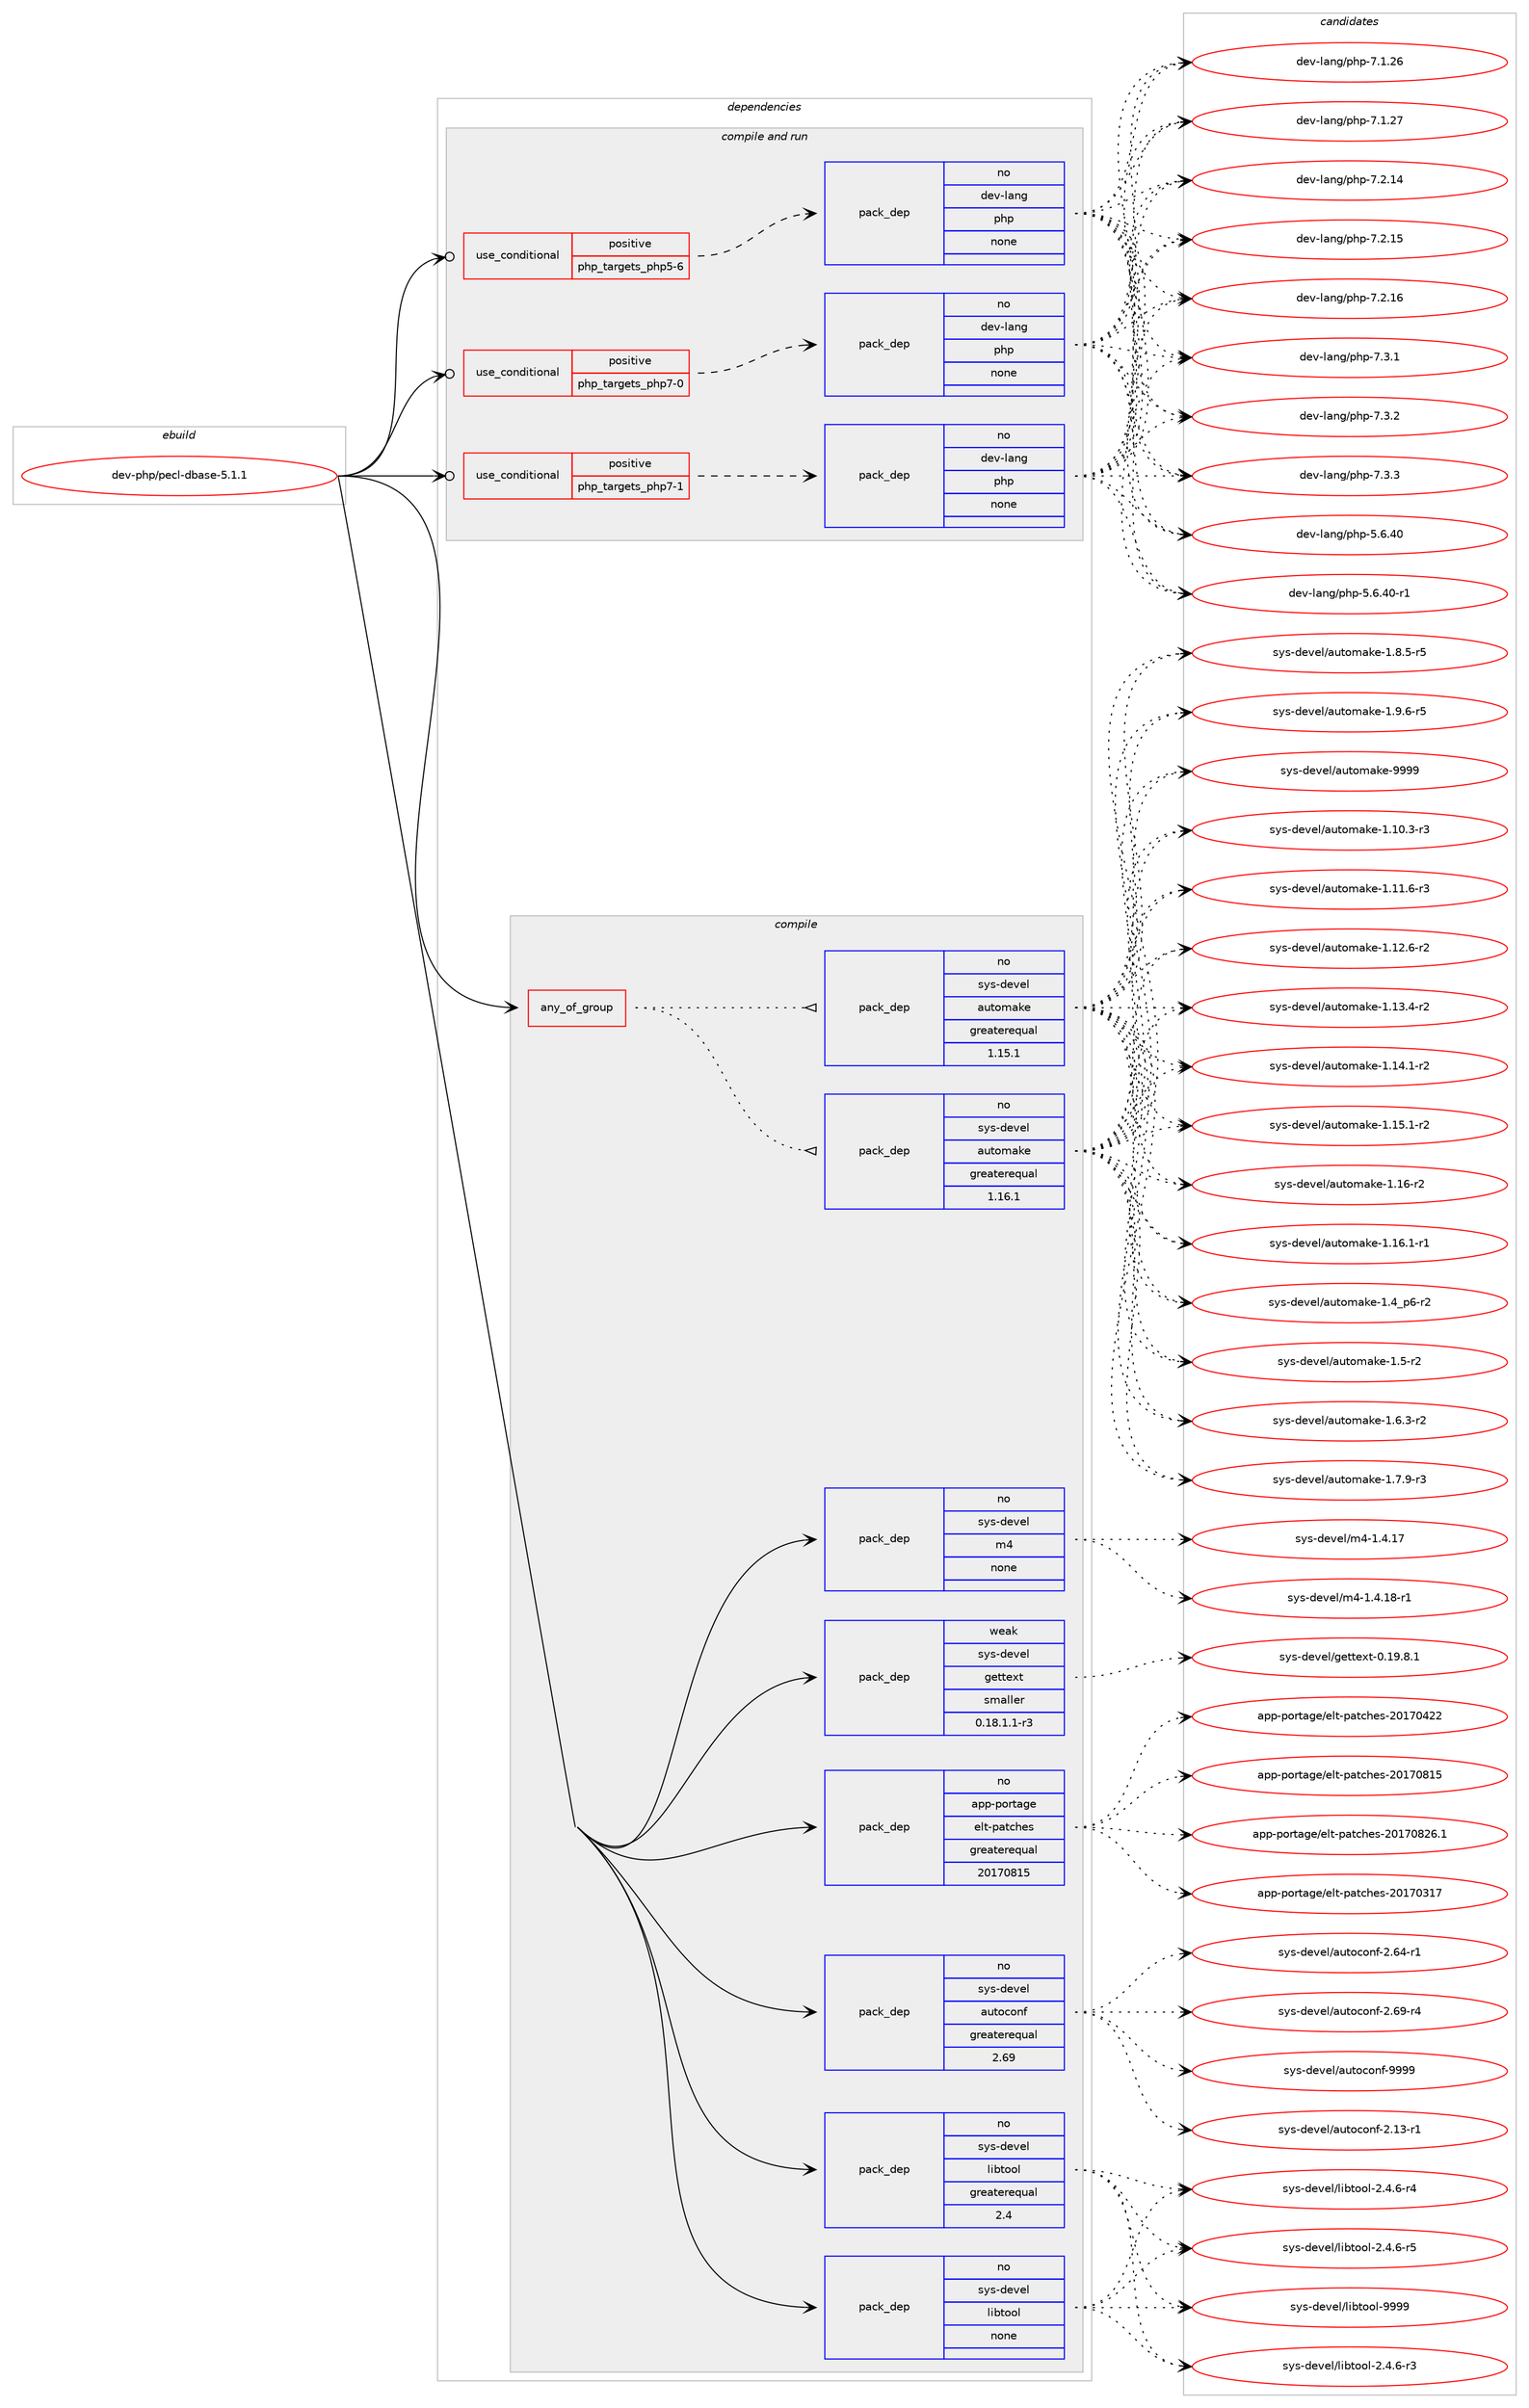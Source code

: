 digraph prolog {

# *************
# Graph options
# *************

newrank=true;
concentrate=true;
compound=true;
graph [rankdir=LR,fontname=Helvetica,fontsize=10,ranksep=1.5];#, ranksep=2.5, nodesep=0.2];
edge  [arrowhead=vee];
node  [fontname=Helvetica,fontsize=10];

# **********
# The ebuild
# **********

subgraph cluster_leftcol {
color=gray;
rank=same;
label=<<i>ebuild</i>>;
id [label="dev-php/pecl-dbase-5.1.1", color=red, width=4, href="../dev-php/pecl-dbase-5.1.1.svg"];
}

# ****************
# The dependencies
# ****************

subgraph cluster_midcol {
color=gray;
label=<<i>dependencies</i>>;
subgraph cluster_compile {
fillcolor="#eeeeee";
style=filled;
label=<<i>compile</i>>;
subgraph any22537 {
dependency1393466 [label=<<TABLE BORDER="0" CELLBORDER="1" CELLSPACING="0" CELLPADDING="4"><TR><TD CELLPADDING="10">any_of_group</TD></TR></TABLE>>, shape=none, color=red];subgraph pack1000940 {
dependency1393467 [label=<<TABLE BORDER="0" CELLBORDER="1" CELLSPACING="0" CELLPADDING="4" WIDTH="220"><TR><TD ROWSPAN="6" CELLPADDING="30">pack_dep</TD></TR><TR><TD WIDTH="110">no</TD></TR><TR><TD>sys-devel</TD></TR><TR><TD>automake</TD></TR><TR><TD>greaterequal</TD></TR><TR><TD>1.16.1</TD></TR></TABLE>>, shape=none, color=blue];
}
dependency1393466:e -> dependency1393467:w [weight=20,style="dotted",arrowhead="oinv"];
subgraph pack1000941 {
dependency1393468 [label=<<TABLE BORDER="0" CELLBORDER="1" CELLSPACING="0" CELLPADDING="4" WIDTH="220"><TR><TD ROWSPAN="6" CELLPADDING="30">pack_dep</TD></TR><TR><TD WIDTH="110">no</TD></TR><TR><TD>sys-devel</TD></TR><TR><TD>automake</TD></TR><TR><TD>greaterequal</TD></TR><TR><TD>1.15.1</TD></TR></TABLE>>, shape=none, color=blue];
}
dependency1393466:e -> dependency1393468:w [weight=20,style="dotted",arrowhead="oinv"];
}
id:e -> dependency1393466:w [weight=20,style="solid",arrowhead="vee"];
subgraph pack1000942 {
dependency1393469 [label=<<TABLE BORDER="0" CELLBORDER="1" CELLSPACING="0" CELLPADDING="4" WIDTH="220"><TR><TD ROWSPAN="6" CELLPADDING="30">pack_dep</TD></TR><TR><TD WIDTH="110">no</TD></TR><TR><TD>app-portage</TD></TR><TR><TD>elt-patches</TD></TR><TR><TD>greaterequal</TD></TR><TR><TD>20170815</TD></TR></TABLE>>, shape=none, color=blue];
}
id:e -> dependency1393469:w [weight=20,style="solid",arrowhead="vee"];
subgraph pack1000943 {
dependency1393470 [label=<<TABLE BORDER="0" CELLBORDER="1" CELLSPACING="0" CELLPADDING="4" WIDTH="220"><TR><TD ROWSPAN="6" CELLPADDING="30">pack_dep</TD></TR><TR><TD WIDTH="110">no</TD></TR><TR><TD>sys-devel</TD></TR><TR><TD>autoconf</TD></TR><TR><TD>greaterequal</TD></TR><TR><TD>2.69</TD></TR></TABLE>>, shape=none, color=blue];
}
id:e -> dependency1393470:w [weight=20,style="solid",arrowhead="vee"];
subgraph pack1000944 {
dependency1393471 [label=<<TABLE BORDER="0" CELLBORDER="1" CELLSPACING="0" CELLPADDING="4" WIDTH="220"><TR><TD ROWSPAN="6" CELLPADDING="30">pack_dep</TD></TR><TR><TD WIDTH="110">no</TD></TR><TR><TD>sys-devel</TD></TR><TR><TD>libtool</TD></TR><TR><TD>greaterequal</TD></TR><TR><TD>2.4</TD></TR></TABLE>>, shape=none, color=blue];
}
id:e -> dependency1393471:w [weight=20,style="solid",arrowhead="vee"];
subgraph pack1000945 {
dependency1393472 [label=<<TABLE BORDER="0" CELLBORDER="1" CELLSPACING="0" CELLPADDING="4" WIDTH="220"><TR><TD ROWSPAN="6" CELLPADDING="30">pack_dep</TD></TR><TR><TD WIDTH="110">no</TD></TR><TR><TD>sys-devel</TD></TR><TR><TD>libtool</TD></TR><TR><TD>none</TD></TR><TR><TD></TD></TR></TABLE>>, shape=none, color=blue];
}
id:e -> dependency1393472:w [weight=20,style="solid",arrowhead="vee"];
subgraph pack1000946 {
dependency1393473 [label=<<TABLE BORDER="0" CELLBORDER="1" CELLSPACING="0" CELLPADDING="4" WIDTH="220"><TR><TD ROWSPAN="6" CELLPADDING="30">pack_dep</TD></TR><TR><TD WIDTH="110">no</TD></TR><TR><TD>sys-devel</TD></TR><TR><TD>m4</TD></TR><TR><TD>none</TD></TR><TR><TD></TD></TR></TABLE>>, shape=none, color=blue];
}
id:e -> dependency1393473:w [weight=20,style="solid",arrowhead="vee"];
subgraph pack1000947 {
dependency1393474 [label=<<TABLE BORDER="0" CELLBORDER="1" CELLSPACING="0" CELLPADDING="4" WIDTH="220"><TR><TD ROWSPAN="6" CELLPADDING="30">pack_dep</TD></TR><TR><TD WIDTH="110">weak</TD></TR><TR><TD>sys-devel</TD></TR><TR><TD>gettext</TD></TR><TR><TD>smaller</TD></TR><TR><TD>0.18.1.1-r3</TD></TR></TABLE>>, shape=none, color=blue];
}
id:e -> dependency1393474:w [weight=20,style="solid",arrowhead="vee"];
}
subgraph cluster_compileandrun {
fillcolor="#eeeeee";
style=filled;
label=<<i>compile and run</i>>;
subgraph cond369424 {
dependency1393475 [label=<<TABLE BORDER="0" CELLBORDER="1" CELLSPACING="0" CELLPADDING="4"><TR><TD ROWSPAN="3" CELLPADDING="10">use_conditional</TD></TR><TR><TD>positive</TD></TR><TR><TD>php_targets_php5-6</TD></TR></TABLE>>, shape=none, color=red];
subgraph pack1000948 {
dependency1393476 [label=<<TABLE BORDER="0" CELLBORDER="1" CELLSPACING="0" CELLPADDING="4" WIDTH="220"><TR><TD ROWSPAN="6" CELLPADDING="30">pack_dep</TD></TR><TR><TD WIDTH="110">no</TD></TR><TR><TD>dev-lang</TD></TR><TR><TD>php</TD></TR><TR><TD>none</TD></TR><TR><TD></TD></TR></TABLE>>, shape=none, color=blue];
}
dependency1393475:e -> dependency1393476:w [weight=20,style="dashed",arrowhead="vee"];
}
id:e -> dependency1393475:w [weight=20,style="solid",arrowhead="odotvee"];
subgraph cond369425 {
dependency1393477 [label=<<TABLE BORDER="0" CELLBORDER="1" CELLSPACING="0" CELLPADDING="4"><TR><TD ROWSPAN="3" CELLPADDING="10">use_conditional</TD></TR><TR><TD>positive</TD></TR><TR><TD>php_targets_php7-0</TD></TR></TABLE>>, shape=none, color=red];
subgraph pack1000949 {
dependency1393478 [label=<<TABLE BORDER="0" CELLBORDER="1" CELLSPACING="0" CELLPADDING="4" WIDTH="220"><TR><TD ROWSPAN="6" CELLPADDING="30">pack_dep</TD></TR><TR><TD WIDTH="110">no</TD></TR><TR><TD>dev-lang</TD></TR><TR><TD>php</TD></TR><TR><TD>none</TD></TR><TR><TD></TD></TR></TABLE>>, shape=none, color=blue];
}
dependency1393477:e -> dependency1393478:w [weight=20,style="dashed",arrowhead="vee"];
}
id:e -> dependency1393477:w [weight=20,style="solid",arrowhead="odotvee"];
subgraph cond369426 {
dependency1393479 [label=<<TABLE BORDER="0" CELLBORDER="1" CELLSPACING="0" CELLPADDING="4"><TR><TD ROWSPAN="3" CELLPADDING="10">use_conditional</TD></TR><TR><TD>positive</TD></TR><TR><TD>php_targets_php7-1</TD></TR></TABLE>>, shape=none, color=red];
subgraph pack1000950 {
dependency1393480 [label=<<TABLE BORDER="0" CELLBORDER="1" CELLSPACING="0" CELLPADDING="4" WIDTH="220"><TR><TD ROWSPAN="6" CELLPADDING="30">pack_dep</TD></TR><TR><TD WIDTH="110">no</TD></TR><TR><TD>dev-lang</TD></TR><TR><TD>php</TD></TR><TR><TD>none</TD></TR><TR><TD></TD></TR></TABLE>>, shape=none, color=blue];
}
dependency1393479:e -> dependency1393480:w [weight=20,style="dashed",arrowhead="vee"];
}
id:e -> dependency1393479:w [weight=20,style="solid",arrowhead="odotvee"];
}
subgraph cluster_run {
fillcolor="#eeeeee";
style=filled;
label=<<i>run</i>>;
}
}

# **************
# The candidates
# **************

subgraph cluster_choices {
rank=same;
color=gray;
label=<<i>candidates</i>>;

subgraph choice1000940 {
color=black;
nodesep=1;
choice11512111545100101118101108479711711611110997107101454946494846514511451 [label="sys-devel/automake-1.10.3-r3", color=red, width=4,href="../sys-devel/automake-1.10.3-r3.svg"];
choice11512111545100101118101108479711711611110997107101454946494946544511451 [label="sys-devel/automake-1.11.6-r3", color=red, width=4,href="../sys-devel/automake-1.11.6-r3.svg"];
choice11512111545100101118101108479711711611110997107101454946495046544511450 [label="sys-devel/automake-1.12.6-r2", color=red, width=4,href="../sys-devel/automake-1.12.6-r2.svg"];
choice11512111545100101118101108479711711611110997107101454946495146524511450 [label="sys-devel/automake-1.13.4-r2", color=red, width=4,href="../sys-devel/automake-1.13.4-r2.svg"];
choice11512111545100101118101108479711711611110997107101454946495246494511450 [label="sys-devel/automake-1.14.1-r2", color=red, width=4,href="../sys-devel/automake-1.14.1-r2.svg"];
choice11512111545100101118101108479711711611110997107101454946495346494511450 [label="sys-devel/automake-1.15.1-r2", color=red, width=4,href="../sys-devel/automake-1.15.1-r2.svg"];
choice1151211154510010111810110847971171161111099710710145494649544511450 [label="sys-devel/automake-1.16-r2", color=red, width=4,href="../sys-devel/automake-1.16-r2.svg"];
choice11512111545100101118101108479711711611110997107101454946495446494511449 [label="sys-devel/automake-1.16.1-r1", color=red, width=4,href="../sys-devel/automake-1.16.1-r1.svg"];
choice115121115451001011181011084797117116111109971071014549465295112544511450 [label="sys-devel/automake-1.4_p6-r2", color=red, width=4,href="../sys-devel/automake-1.4_p6-r2.svg"];
choice11512111545100101118101108479711711611110997107101454946534511450 [label="sys-devel/automake-1.5-r2", color=red, width=4,href="../sys-devel/automake-1.5-r2.svg"];
choice115121115451001011181011084797117116111109971071014549465446514511450 [label="sys-devel/automake-1.6.3-r2", color=red, width=4,href="../sys-devel/automake-1.6.3-r2.svg"];
choice115121115451001011181011084797117116111109971071014549465546574511451 [label="sys-devel/automake-1.7.9-r3", color=red, width=4,href="../sys-devel/automake-1.7.9-r3.svg"];
choice115121115451001011181011084797117116111109971071014549465646534511453 [label="sys-devel/automake-1.8.5-r5", color=red, width=4,href="../sys-devel/automake-1.8.5-r5.svg"];
choice115121115451001011181011084797117116111109971071014549465746544511453 [label="sys-devel/automake-1.9.6-r5", color=red, width=4,href="../sys-devel/automake-1.9.6-r5.svg"];
choice115121115451001011181011084797117116111109971071014557575757 [label="sys-devel/automake-9999", color=red, width=4,href="../sys-devel/automake-9999.svg"];
dependency1393467:e -> choice11512111545100101118101108479711711611110997107101454946494846514511451:w [style=dotted,weight="100"];
dependency1393467:e -> choice11512111545100101118101108479711711611110997107101454946494946544511451:w [style=dotted,weight="100"];
dependency1393467:e -> choice11512111545100101118101108479711711611110997107101454946495046544511450:w [style=dotted,weight="100"];
dependency1393467:e -> choice11512111545100101118101108479711711611110997107101454946495146524511450:w [style=dotted,weight="100"];
dependency1393467:e -> choice11512111545100101118101108479711711611110997107101454946495246494511450:w [style=dotted,weight="100"];
dependency1393467:e -> choice11512111545100101118101108479711711611110997107101454946495346494511450:w [style=dotted,weight="100"];
dependency1393467:e -> choice1151211154510010111810110847971171161111099710710145494649544511450:w [style=dotted,weight="100"];
dependency1393467:e -> choice11512111545100101118101108479711711611110997107101454946495446494511449:w [style=dotted,weight="100"];
dependency1393467:e -> choice115121115451001011181011084797117116111109971071014549465295112544511450:w [style=dotted,weight="100"];
dependency1393467:e -> choice11512111545100101118101108479711711611110997107101454946534511450:w [style=dotted,weight="100"];
dependency1393467:e -> choice115121115451001011181011084797117116111109971071014549465446514511450:w [style=dotted,weight="100"];
dependency1393467:e -> choice115121115451001011181011084797117116111109971071014549465546574511451:w [style=dotted,weight="100"];
dependency1393467:e -> choice115121115451001011181011084797117116111109971071014549465646534511453:w [style=dotted,weight="100"];
dependency1393467:e -> choice115121115451001011181011084797117116111109971071014549465746544511453:w [style=dotted,weight="100"];
dependency1393467:e -> choice115121115451001011181011084797117116111109971071014557575757:w [style=dotted,weight="100"];
}
subgraph choice1000941 {
color=black;
nodesep=1;
choice11512111545100101118101108479711711611110997107101454946494846514511451 [label="sys-devel/automake-1.10.3-r3", color=red, width=4,href="../sys-devel/automake-1.10.3-r3.svg"];
choice11512111545100101118101108479711711611110997107101454946494946544511451 [label="sys-devel/automake-1.11.6-r3", color=red, width=4,href="../sys-devel/automake-1.11.6-r3.svg"];
choice11512111545100101118101108479711711611110997107101454946495046544511450 [label="sys-devel/automake-1.12.6-r2", color=red, width=4,href="../sys-devel/automake-1.12.6-r2.svg"];
choice11512111545100101118101108479711711611110997107101454946495146524511450 [label="sys-devel/automake-1.13.4-r2", color=red, width=4,href="../sys-devel/automake-1.13.4-r2.svg"];
choice11512111545100101118101108479711711611110997107101454946495246494511450 [label="sys-devel/automake-1.14.1-r2", color=red, width=4,href="../sys-devel/automake-1.14.1-r2.svg"];
choice11512111545100101118101108479711711611110997107101454946495346494511450 [label="sys-devel/automake-1.15.1-r2", color=red, width=4,href="../sys-devel/automake-1.15.1-r2.svg"];
choice1151211154510010111810110847971171161111099710710145494649544511450 [label="sys-devel/automake-1.16-r2", color=red, width=4,href="../sys-devel/automake-1.16-r2.svg"];
choice11512111545100101118101108479711711611110997107101454946495446494511449 [label="sys-devel/automake-1.16.1-r1", color=red, width=4,href="../sys-devel/automake-1.16.1-r1.svg"];
choice115121115451001011181011084797117116111109971071014549465295112544511450 [label="sys-devel/automake-1.4_p6-r2", color=red, width=4,href="../sys-devel/automake-1.4_p6-r2.svg"];
choice11512111545100101118101108479711711611110997107101454946534511450 [label="sys-devel/automake-1.5-r2", color=red, width=4,href="../sys-devel/automake-1.5-r2.svg"];
choice115121115451001011181011084797117116111109971071014549465446514511450 [label="sys-devel/automake-1.6.3-r2", color=red, width=4,href="../sys-devel/automake-1.6.3-r2.svg"];
choice115121115451001011181011084797117116111109971071014549465546574511451 [label="sys-devel/automake-1.7.9-r3", color=red, width=4,href="../sys-devel/automake-1.7.9-r3.svg"];
choice115121115451001011181011084797117116111109971071014549465646534511453 [label="sys-devel/automake-1.8.5-r5", color=red, width=4,href="../sys-devel/automake-1.8.5-r5.svg"];
choice115121115451001011181011084797117116111109971071014549465746544511453 [label="sys-devel/automake-1.9.6-r5", color=red, width=4,href="../sys-devel/automake-1.9.6-r5.svg"];
choice115121115451001011181011084797117116111109971071014557575757 [label="sys-devel/automake-9999", color=red, width=4,href="../sys-devel/automake-9999.svg"];
dependency1393468:e -> choice11512111545100101118101108479711711611110997107101454946494846514511451:w [style=dotted,weight="100"];
dependency1393468:e -> choice11512111545100101118101108479711711611110997107101454946494946544511451:w [style=dotted,weight="100"];
dependency1393468:e -> choice11512111545100101118101108479711711611110997107101454946495046544511450:w [style=dotted,weight="100"];
dependency1393468:e -> choice11512111545100101118101108479711711611110997107101454946495146524511450:w [style=dotted,weight="100"];
dependency1393468:e -> choice11512111545100101118101108479711711611110997107101454946495246494511450:w [style=dotted,weight="100"];
dependency1393468:e -> choice11512111545100101118101108479711711611110997107101454946495346494511450:w [style=dotted,weight="100"];
dependency1393468:e -> choice1151211154510010111810110847971171161111099710710145494649544511450:w [style=dotted,weight="100"];
dependency1393468:e -> choice11512111545100101118101108479711711611110997107101454946495446494511449:w [style=dotted,weight="100"];
dependency1393468:e -> choice115121115451001011181011084797117116111109971071014549465295112544511450:w [style=dotted,weight="100"];
dependency1393468:e -> choice11512111545100101118101108479711711611110997107101454946534511450:w [style=dotted,weight="100"];
dependency1393468:e -> choice115121115451001011181011084797117116111109971071014549465446514511450:w [style=dotted,weight="100"];
dependency1393468:e -> choice115121115451001011181011084797117116111109971071014549465546574511451:w [style=dotted,weight="100"];
dependency1393468:e -> choice115121115451001011181011084797117116111109971071014549465646534511453:w [style=dotted,weight="100"];
dependency1393468:e -> choice115121115451001011181011084797117116111109971071014549465746544511453:w [style=dotted,weight="100"];
dependency1393468:e -> choice115121115451001011181011084797117116111109971071014557575757:w [style=dotted,weight="100"];
}
subgraph choice1000942 {
color=black;
nodesep=1;
choice97112112451121111141169710310147101108116451129711699104101115455048495548514955 [label="app-portage/elt-patches-20170317", color=red, width=4,href="../app-portage/elt-patches-20170317.svg"];
choice97112112451121111141169710310147101108116451129711699104101115455048495548525050 [label="app-portage/elt-patches-20170422", color=red, width=4,href="../app-portage/elt-patches-20170422.svg"];
choice97112112451121111141169710310147101108116451129711699104101115455048495548564953 [label="app-portage/elt-patches-20170815", color=red, width=4,href="../app-portage/elt-patches-20170815.svg"];
choice971121124511211111411697103101471011081164511297116991041011154550484955485650544649 [label="app-portage/elt-patches-20170826.1", color=red, width=4,href="../app-portage/elt-patches-20170826.1.svg"];
dependency1393469:e -> choice97112112451121111141169710310147101108116451129711699104101115455048495548514955:w [style=dotted,weight="100"];
dependency1393469:e -> choice97112112451121111141169710310147101108116451129711699104101115455048495548525050:w [style=dotted,weight="100"];
dependency1393469:e -> choice97112112451121111141169710310147101108116451129711699104101115455048495548564953:w [style=dotted,weight="100"];
dependency1393469:e -> choice971121124511211111411697103101471011081164511297116991041011154550484955485650544649:w [style=dotted,weight="100"];
}
subgraph choice1000943 {
color=black;
nodesep=1;
choice1151211154510010111810110847971171161119911111010245504649514511449 [label="sys-devel/autoconf-2.13-r1", color=red, width=4,href="../sys-devel/autoconf-2.13-r1.svg"];
choice1151211154510010111810110847971171161119911111010245504654524511449 [label="sys-devel/autoconf-2.64-r1", color=red, width=4,href="../sys-devel/autoconf-2.64-r1.svg"];
choice1151211154510010111810110847971171161119911111010245504654574511452 [label="sys-devel/autoconf-2.69-r4", color=red, width=4,href="../sys-devel/autoconf-2.69-r4.svg"];
choice115121115451001011181011084797117116111991111101024557575757 [label="sys-devel/autoconf-9999", color=red, width=4,href="../sys-devel/autoconf-9999.svg"];
dependency1393470:e -> choice1151211154510010111810110847971171161119911111010245504649514511449:w [style=dotted,weight="100"];
dependency1393470:e -> choice1151211154510010111810110847971171161119911111010245504654524511449:w [style=dotted,weight="100"];
dependency1393470:e -> choice1151211154510010111810110847971171161119911111010245504654574511452:w [style=dotted,weight="100"];
dependency1393470:e -> choice115121115451001011181011084797117116111991111101024557575757:w [style=dotted,weight="100"];
}
subgraph choice1000944 {
color=black;
nodesep=1;
choice1151211154510010111810110847108105981161111111084550465246544511451 [label="sys-devel/libtool-2.4.6-r3", color=red, width=4,href="../sys-devel/libtool-2.4.6-r3.svg"];
choice1151211154510010111810110847108105981161111111084550465246544511452 [label="sys-devel/libtool-2.4.6-r4", color=red, width=4,href="../sys-devel/libtool-2.4.6-r4.svg"];
choice1151211154510010111810110847108105981161111111084550465246544511453 [label="sys-devel/libtool-2.4.6-r5", color=red, width=4,href="../sys-devel/libtool-2.4.6-r5.svg"];
choice1151211154510010111810110847108105981161111111084557575757 [label="sys-devel/libtool-9999", color=red, width=4,href="../sys-devel/libtool-9999.svg"];
dependency1393471:e -> choice1151211154510010111810110847108105981161111111084550465246544511451:w [style=dotted,weight="100"];
dependency1393471:e -> choice1151211154510010111810110847108105981161111111084550465246544511452:w [style=dotted,weight="100"];
dependency1393471:e -> choice1151211154510010111810110847108105981161111111084550465246544511453:w [style=dotted,weight="100"];
dependency1393471:e -> choice1151211154510010111810110847108105981161111111084557575757:w [style=dotted,weight="100"];
}
subgraph choice1000945 {
color=black;
nodesep=1;
choice1151211154510010111810110847108105981161111111084550465246544511451 [label="sys-devel/libtool-2.4.6-r3", color=red, width=4,href="../sys-devel/libtool-2.4.6-r3.svg"];
choice1151211154510010111810110847108105981161111111084550465246544511452 [label="sys-devel/libtool-2.4.6-r4", color=red, width=4,href="../sys-devel/libtool-2.4.6-r4.svg"];
choice1151211154510010111810110847108105981161111111084550465246544511453 [label="sys-devel/libtool-2.4.6-r5", color=red, width=4,href="../sys-devel/libtool-2.4.6-r5.svg"];
choice1151211154510010111810110847108105981161111111084557575757 [label="sys-devel/libtool-9999", color=red, width=4,href="../sys-devel/libtool-9999.svg"];
dependency1393472:e -> choice1151211154510010111810110847108105981161111111084550465246544511451:w [style=dotted,weight="100"];
dependency1393472:e -> choice1151211154510010111810110847108105981161111111084550465246544511452:w [style=dotted,weight="100"];
dependency1393472:e -> choice1151211154510010111810110847108105981161111111084550465246544511453:w [style=dotted,weight="100"];
dependency1393472:e -> choice1151211154510010111810110847108105981161111111084557575757:w [style=dotted,weight="100"];
}
subgraph choice1000946 {
color=black;
nodesep=1;
choice11512111545100101118101108471095245494652464955 [label="sys-devel/m4-1.4.17", color=red, width=4,href="../sys-devel/m4-1.4.17.svg"];
choice115121115451001011181011084710952454946524649564511449 [label="sys-devel/m4-1.4.18-r1", color=red, width=4,href="../sys-devel/m4-1.4.18-r1.svg"];
dependency1393473:e -> choice11512111545100101118101108471095245494652464955:w [style=dotted,weight="100"];
dependency1393473:e -> choice115121115451001011181011084710952454946524649564511449:w [style=dotted,weight="100"];
}
subgraph choice1000947 {
color=black;
nodesep=1;
choice1151211154510010111810110847103101116116101120116454846495746564649 [label="sys-devel/gettext-0.19.8.1", color=red, width=4,href="../sys-devel/gettext-0.19.8.1.svg"];
dependency1393474:e -> choice1151211154510010111810110847103101116116101120116454846495746564649:w [style=dotted,weight="100"];
}
subgraph choice1000948 {
color=black;
nodesep=1;
choice10010111845108971101034711210411245534654465248 [label="dev-lang/php-5.6.40", color=red, width=4,href="../dev-lang/php-5.6.40.svg"];
choice100101118451089711010347112104112455346544652484511449 [label="dev-lang/php-5.6.40-r1", color=red, width=4,href="../dev-lang/php-5.6.40-r1.svg"];
choice10010111845108971101034711210411245554649465054 [label="dev-lang/php-7.1.26", color=red, width=4,href="../dev-lang/php-7.1.26.svg"];
choice10010111845108971101034711210411245554649465055 [label="dev-lang/php-7.1.27", color=red, width=4,href="../dev-lang/php-7.1.27.svg"];
choice10010111845108971101034711210411245554650464952 [label="dev-lang/php-7.2.14", color=red, width=4,href="../dev-lang/php-7.2.14.svg"];
choice10010111845108971101034711210411245554650464953 [label="dev-lang/php-7.2.15", color=red, width=4,href="../dev-lang/php-7.2.15.svg"];
choice10010111845108971101034711210411245554650464954 [label="dev-lang/php-7.2.16", color=red, width=4,href="../dev-lang/php-7.2.16.svg"];
choice100101118451089711010347112104112455546514649 [label="dev-lang/php-7.3.1", color=red, width=4,href="../dev-lang/php-7.3.1.svg"];
choice100101118451089711010347112104112455546514650 [label="dev-lang/php-7.3.2", color=red, width=4,href="../dev-lang/php-7.3.2.svg"];
choice100101118451089711010347112104112455546514651 [label="dev-lang/php-7.3.3", color=red, width=4,href="../dev-lang/php-7.3.3.svg"];
dependency1393476:e -> choice10010111845108971101034711210411245534654465248:w [style=dotted,weight="100"];
dependency1393476:e -> choice100101118451089711010347112104112455346544652484511449:w [style=dotted,weight="100"];
dependency1393476:e -> choice10010111845108971101034711210411245554649465054:w [style=dotted,weight="100"];
dependency1393476:e -> choice10010111845108971101034711210411245554649465055:w [style=dotted,weight="100"];
dependency1393476:e -> choice10010111845108971101034711210411245554650464952:w [style=dotted,weight="100"];
dependency1393476:e -> choice10010111845108971101034711210411245554650464953:w [style=dotted,weight="100"];
dependency1393476:e -> choice10010111845108971101034711210411245554650464954:w [style=dotted,weight="100"];
dependency1393476:e -> choice100101118451089711010347112104112455546514649:w [style=dotted,weight="100"];
dependency1393476:e -> choice100101118451089711010347112104112455546514650:w [style=dotted,weight="100"];
dependency1393476:e -> choice100101118451089711010347112104112455546514651:w [style=dotted,weight="100"];
}
subgraph choice1000949 {
color=black;
nodesep=1;
choice10010111845108971101034711210411245534654465248 [label="dev-lang/php-5.6.40", color=red, width=4,href="../dev-lang/php-5.6.40.svg"];
choice100101118451089711010347112104112455346544652484511449 [label="dev-lang/php-5.6.40-r1", color=red, width=4,href="../dev-lang/php-5.6.40-r1.svg"];
choice10010111845108971101034711210411245554649465054 [label="dev-lang/php-7.1.26", color=red, width=4,href="../dev-lang/php-7.1.26.svg"];
choice10010111845108971101034711210411245554649465055 [label="dev-lang/php-7.1.27", color=red, width=4,href="../dev-lang/php-7.1.27.svg"];
choice10010111845108971101034711210411245554650464952 [label="dev-lang/php-7.2.14", color=red, width=4,href="../dev-lang/php-7.2.14.svg"];
choice10010111845108971101034711210411245554650464953 [label="dev-lang/php-7.2.15", color=red, width=4,href="../dev-lang/php-7.2.15.svg"];
choice10010111845108971101034711210411245554650464954 [label="dev-lang/php-7.2.16", color=red, width=4,href="../dev-lang/php-7.2.16.svg"];
choice100101118451089711010347112104112455546514649 [label="dev-lang/php-7.3.1", color=red, width=4,href="../dev-lang/php-7.3.1.svg"];
choice100101118451089711010347112104112455546514650 [label="dev-lang/php-7.3.2", color=red, width=4,href="../dev-lang/php-7.3.2.svg"];
choice100101118451089711010347112104112455546514651 [label="dev-lang/php-7.3.3", color=red, width=4,href="../dev-lang/php-7.3.3.svg"];
dependency1393478:e -> choice10010111845108971101034711210411245534654465248:w [style=dotted,weight="100"];
dependency1393478:e -> choice100101118451089711010347112104112455346544652484511449:w [style=dotted,weight="100"];
dependency1393478:e -> choice10010111845108971101034711210411245554649465054:w [style=dotted,weight="100"];
dependency1393478:e -> choice10010111845108971101034711210411245554649465055:w [style=dotted,weight="100"];
dependency1393478:e -> choice10010111845108971101034711210411245554650464952:w [style=dotted,weight="100"];
dependency1393478:e -> choice10010111845108971101034711210411245554650464953:w [style=dotted,weight="100"];
dependency1393478:e -> choice10010111845108971101034711210411245554650464954:w [style=dotted,weight="100"];
dependency1393478:e -> choice100101118451089711010347112104112455546514649:w [style=dotted,weight="100"];
dependency1393478:e -> choice100101118451089711010347112104112455546514650:w [style=dotted,weight="100"];
dependency1393478:e -> choice100101118451089711010347112104112455546514651:w [style=dotted,weight="100"];
}
subgraph choice1000950 {
color=black;
nodesep=1;
choice10010111845108971101034711210411245534654465248 [label="dev-lang/php-5.6.40", color=red, width=4,href="../dev-lang/php-5.6.40.svg"];
choice100101118451089711010347112104112455346544652484511449 [label="dev-lang/php-5.6.40-r1", color=red, width=4,href="../dev-lang/php-5.6.40-r1.svg"];
choice10010111845108971101034711210411245554649465054 [label="dev-lang/php-7.1.26", color=red, width=4,href="../dev-lang/php-7.1.26.svg"];
choice10010111845108971101034711210411245554649465055 [label="dev-lang/php-7.1.27", color=red, width=4,href="../dev-lang/php-7.1.27.svg"];
choice10010111845108971101034711210411245554650464952 [label="dev-lang/php-7.2.14", color=red, width=4,href="../dev-lang/php-7.2.14.svg"];
choice10010111845108971101034711210411245554650464953 [label="dev-lang/php-7.2.15", color=red, width=4,href="../dev-lang/php-7.2.15.svg"];
choice10010111845108971101034711210411245554650464954 [label="dev-lang/php-7.2.16", color=red, width=4,href="../dev-lang/php-7.2.16.svg"];
choice100101118451089711010347112104112455546514649 [label="dev-lang/php-7.3.1", color=red, width=4,href="../dev-lang/php-7.3.1.svg"];
choice100101118451089711010347112104112455546514650 [label="dev-lang/php-7.3.2", color=red, width=4,href="../dev-lang/php-7.3.2.svg"];
choice100101118451089711010347112104112455546514651 [label="dev-lang/php-7.3.3", color=red, width=4,href="../dev-lang/php-7.3.3.svg"];
dependency1393480:e -> choice10010111845108971101034711210411245534654465248:w [style=dotted,weight="100"];
dependency1393480:e -> choice100101118451089711010347112104112455346544652484511449:w [style=dotted,weight="100"];
dependency1393480:e -> choice10010111845108971101034711210411245554649465054:w [style=dotted,weight="100"];
dependency1393480:e -> choice10010111845108971101034711210411245554649465055:w [style=dotted,weight="100"];
dependency1393480:e -> choice10010111845108971101034711210411245554650464952:w [style=dotted,weight="100"];
dependency1393480:e -> choice10010111845108971101034711210411245554650464953:w [style=dotted,weight="100"];
dependency1393480:e -> choice10010111845108971101034711210411245554650464954:w [style=dotted,weight="100"];
dependency1393480:e -> choice100101118451089711010347112104112455546514649:w [style=dotted,weight="100"];
dependency1393480:e -> choice100101118451089711010347112104112455546514650:w [style=dotted,weight="100"];
dependency1393480:e -> choice100101118451089711010347112104112455546514651:w [style=dotted,weight="100"];
}
}

}
